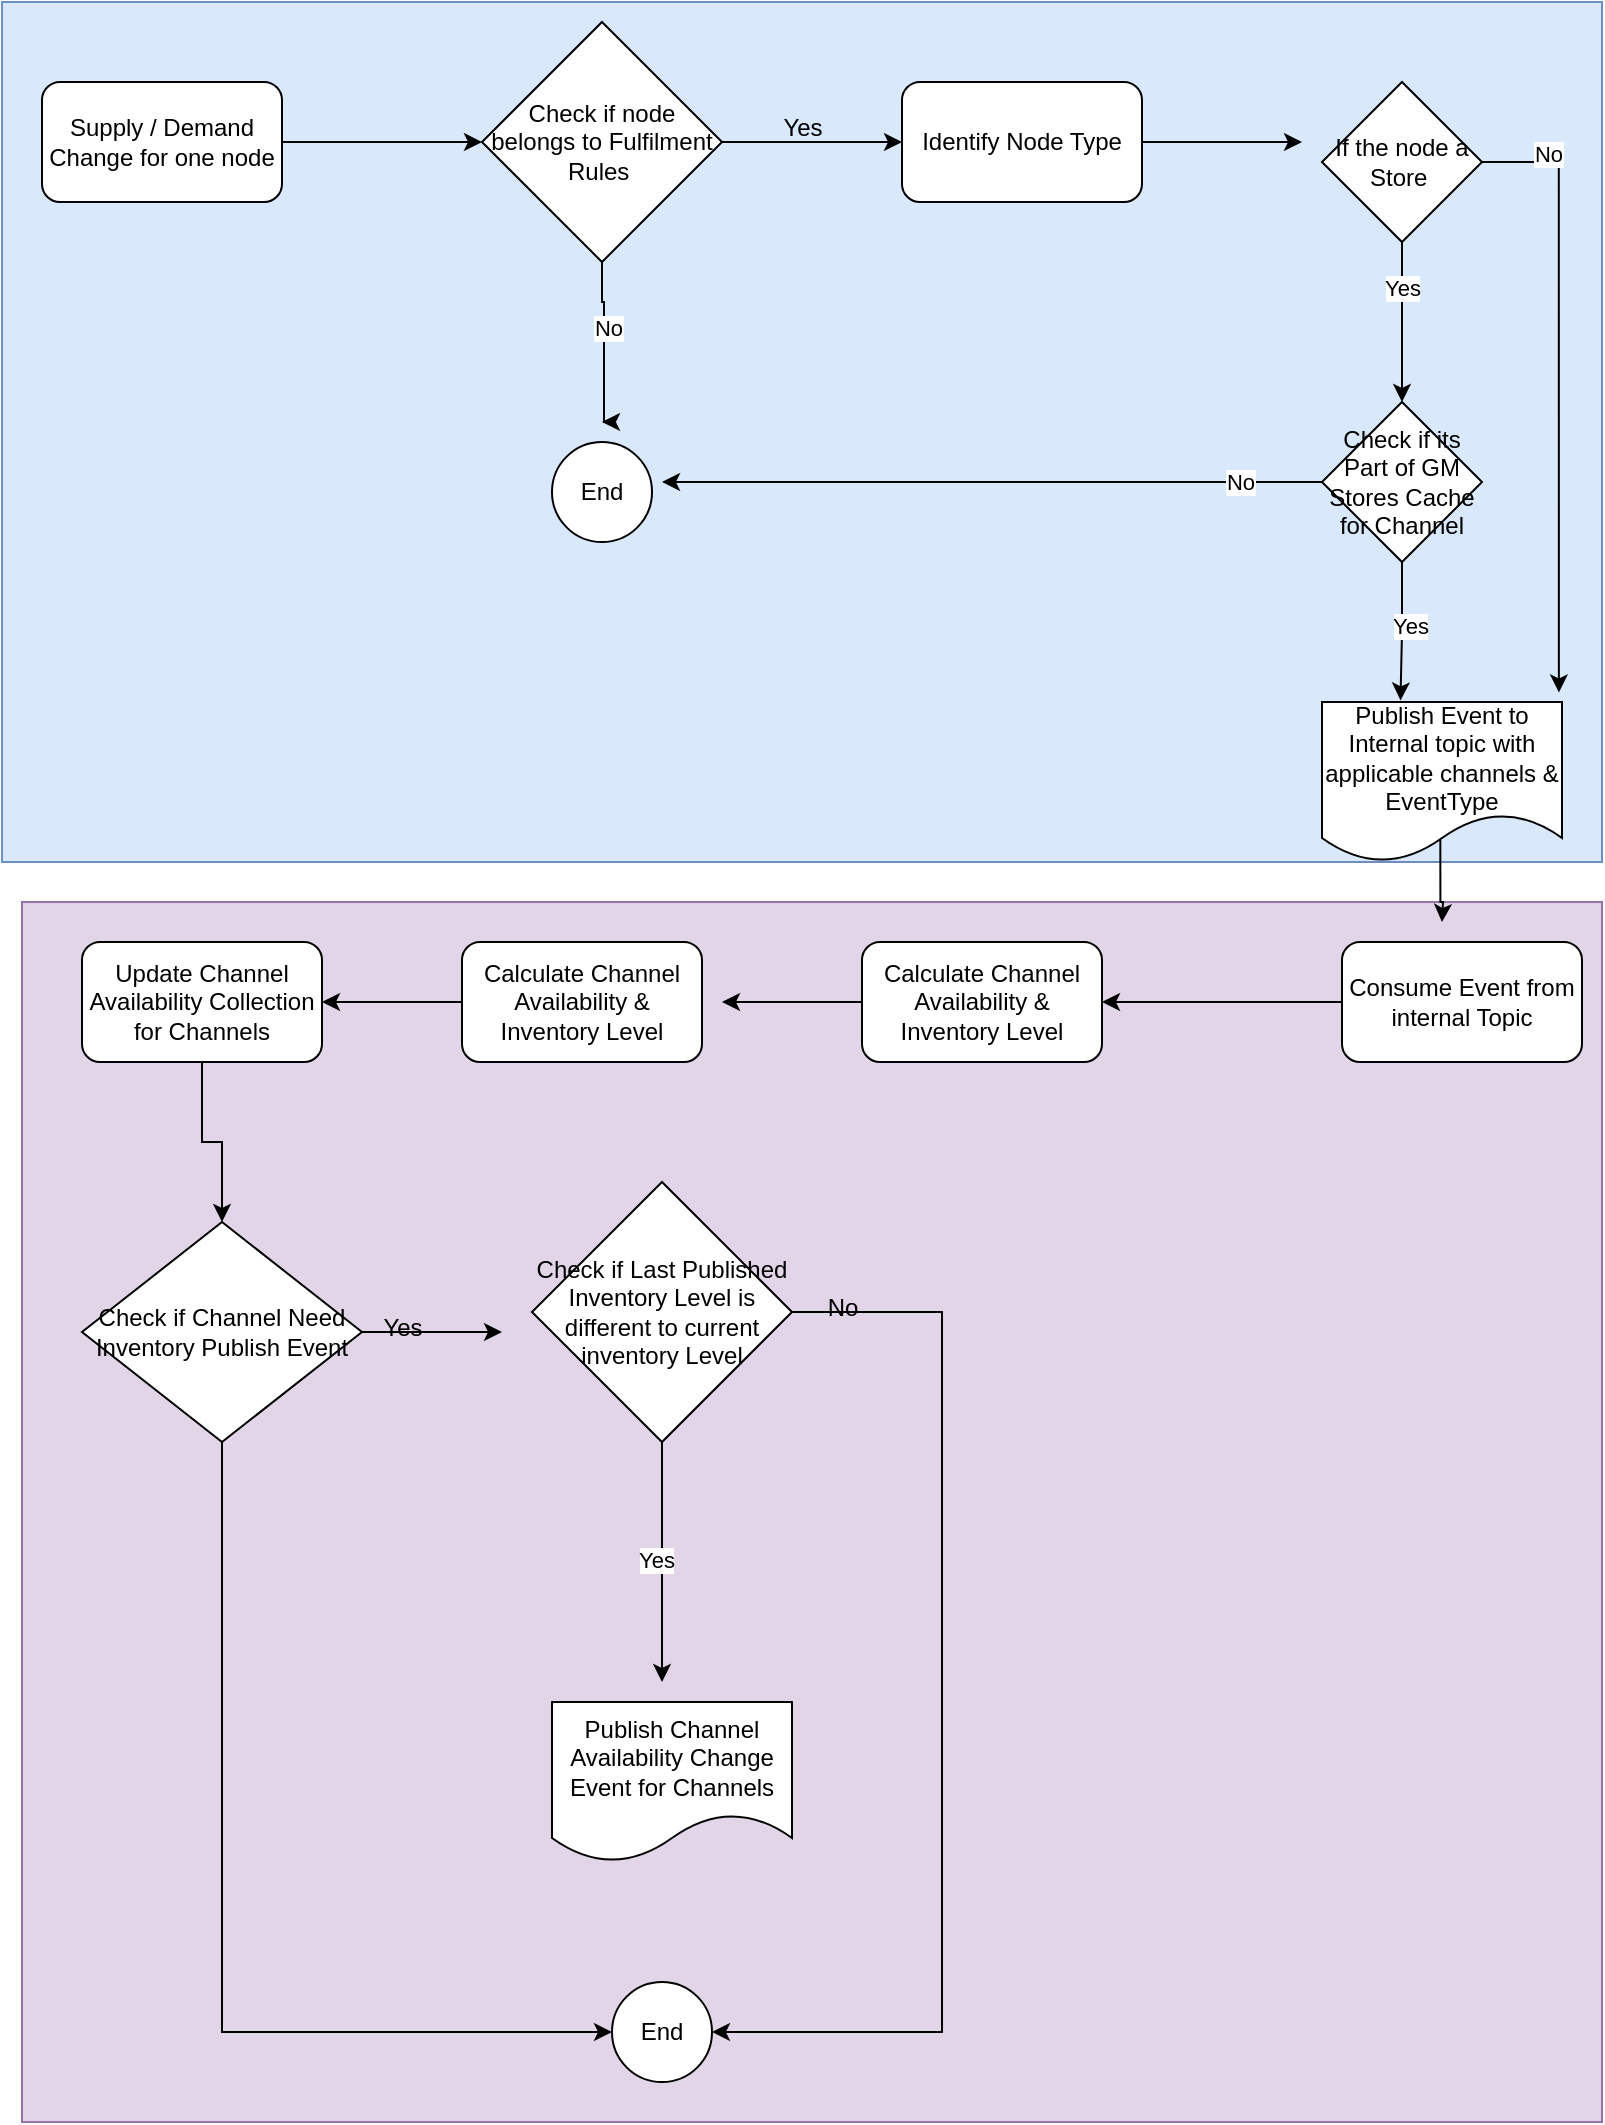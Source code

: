 <mxfile version="21.7.5" type="github" pages="2">
  <diagram id="C5RBs43oDa-KdzZeNtuy" name="Supply_Demand_Change">
    <mxGraphModel dx="1050" dy="542" grid="1" gridSize="10" guides="1" tooltips="1" connect="1" arrows="1" fold="1" page="1" pageScale="1" pageWidth="827" pageHeight="1169" math="0" shadow="0">
      <root>
        <mxCell id="WIyWlLk6GJQsqaUBKTNV-0" />
        <mxCell id="WIyWlLk6GJQsqaUBKTNV-1" parent="WIyWlLk6GJQsqaUBKTNV-0" />
        <mxCell id="1wvFu6MvYdprL2qvK4ZT-50" value="" style="rounded=0;whiteSpace=wrap;html=1;fillColor=#e1d5e7;strokeColor=#9673a6;" vertex="1" parent="WIyWlLk6GJQsqaUBKTNV-1">
          <mxGeometry x="20" y="470" width="790" height="610" as="geometry" />
        </mxCell>
        <mxCell id="1wvFu6MvYdprL2qvK4ZT-49" value="" style="rounded=0;whiteSpace=wrap;html=1;fillColor=#dae8fc;strokeColor=#6c8ebf;" vertex="1" parent="WIyWlLk6GJQsqaUBKTNV-1">
          <mxGeometry x="10" y="20" width="800" height="430" as="geometry" />
        </mxCell>
        <mxCell id="1wvFu6MvYdprL2qvK4ZT-0" value="Supply / Demand Change for one node" style="rounded=1;whiteSpace=wrap;html=1;" vertex="1" parent="WIyWlLk6GJQsqaUBKTNV-1">
          <mxGeometry x="30" y="60" width="120" height="60" as="geometry" />
        </mxCell>
        <mxCell id="1wvFu6MvYdprL2qvK4ZT-8" style="edgeStyle=orthogonalEdgeStyle;rounded=0;orthogonalLoop=1;jettySize=auto;html=1;exitX=0.5;exitY=1;exitDx=0;exitDy=0;" edge="1" parent="WIyWlLk6GJQsqaUBKTNV-1" source="1wvFu6MvYdprL2qvK4ZT-1">
          <mxGeometry relative="1" as="geometry">
            <mxPoint x="310" y="230" as="targetPoint" />
            <Array as="points">
              <mxPoint x="310" y="170" />
              <mxPoint x="311" y="170" />
            </Array>
          </mxGeometry>
        </mxCell>
        <mxCell id="1wvFu6MvYdprL2qvK4ZT-9" value="No" style="edgeLabel;html=1;align=center;verticalAlign=middle;resizable=0;points=[];" vertex="1" connectable="0" parent="1wvFu6MvYdprL2qvK4ZT-8">
          <mxGeometry x="-0.171" y="2" relative="1" as="geometry">
            <mxPoint as="offset" />
          </mxGeometry>
        </mxCell>
        <mxCell id="1wvFu6MvYdprL2qvK4ZT-1" value="Check if node belongs to Fulfilment &lt;br&gt;Rules&amp;nbsp;" style="rhombus;whiteSpace=wrap;html=1;" vertex="1" parent="WIyWlLk6GJQsqaUBKTNV-1">
          <mxGeometry x="250" y="30" width="120" height="120" as="geometry" />
        </mxCell>
        <mxCell id="1wvFu6MvYdprL2qvK4ZT-2" value="" style="endArrow=classic;html=1;rounded=0;exitX=1;exitY=0.5;exitDx=0;exitDy=0;entryX=0;entryY=0.5;entryDx=0;entryDy=0;" edge="1" parent="WIyWlLk6GJQsqaUBKTNV-1" source="1wvFu6MvYdprL2qvK4ZT-0" target="1wvFu6MvYdprL2qvK4ZT-1">
          <mxGeometry width="50" height="50" relative="1" as="geometry">
            <mxPoint x="170" y="100" as="sourcePoint" />
            <mxPoint x="220" y="50" as="targetPoint" />
          </mxGeometry>
        </mxCell>
        <mxCell id="1wvFu6MvYdprL2qvK4ZT-3" value="" style="endArrow=classic;html=1;rounded=0;exitX=1;exitY=0.5;exitDx=0;exitDy=0;" edge="1" parent="WIyWlLk6GJQsqaUBKTNV-1" source="1wvFu6MvYdprL2qvK4ZT-1">
          <mxGeometry width="50" height="50" relative="1" as="geometry">
            <mxPoint x="460" y="100" as="sourcePoint" />
            <mxPoint x="460" y="90" as="targetPoint" />
          </mxGeometry>
        </mxCell>
        <mxCell id="1wvFu6MvYdprL2qvK4ZT-5" value="Yes" style="text;html=1;align=center;verticalAlign=middle;resizable=0;points=[];autosize=1;strokeColor=none;fillColor=none;" vertex="1" parent="WIyWlLk6GJQsqaUBKTNV-1">
          <mxGeometry x="390" y="68" width="40" height="30" as="geometry" />
        </mxCell>
        <mxCell id="1wvFu6MvYdprL2qvK4ZT-31" style="edgeStyle=orthogonalEdgeStyle;rounded=0;orthogonalLoop=1;jettySize=auto;html=1;exitX=0.493;exitY=0.84;exitDx=0;exitDy=0;exitPerimeter=0;" edge="1" parent="WIyWlLk6GJQsqaUBKTNV-1" source="1wvFu6MvYdprL2qvK4ZT-6">
          <mxGeometry relative="1" as="geometry">
            <mxPoint x="730" y="480" as="targetPoint" />
          </mxGeometry>
        </mxCell>
        <mxCell id="1wvFu6MvYdprL2qvK4ZT-6" value="Publish Event to Internal topic with applicable channels &amp;amp; EventType" style="shape=document;whiteSpace=wrap;html=1;boundedLbl=1;" vertex="1" parent="WIyWlLk6GJQsqaUBKTNV-1">
          <mxGeometry x="670" y="370" width="120" height="80" as="geometry" />
        </mxCell>
        <mxCell id="1wvFu6MvYdprL2qvK4ZT-7" value="End" style="ellipse;whiteSpace=wrap;html=1;aspect=fixed;" vertex="1" parent="WIyWlLk6GJQsqaUBKTNV-1">
          <mxGeometry x="285" y="240" width="50" height="50" as="geometry" />
        </mxCell>
        <mxCell id="1wvFu6MvYdprL2qvK4ZT-32" style="edgeStyle=orthogonalEdgeStyle;rounded=0;orthogonalLoop=1;jettySize=auto;html=1;" edge="1" parent="WIyWlLk6GJQsqaUBKTNV-1" source="1wvFu6MvYdprL2qvK4ZT-10" target="1wvFu6MvYdprL2qvK4ZT-14">
          <mxGeometry relative="1" as="geometry" />
        </mxCell>
        <mxCell id="1wvFu6MvYdprL2qvK4ZT-10" value="Consume Event from internal Topic" style="rounded=1;whiteSpace=wrap;html=1;" vertex="1" parent="WIyWlLk6GJQsqaUBKTNV-1">
          <mxGeometry x="680" y="490" width="120" height="60" as="geometry" />
        </mxCell>
        <mxCell id="1wvFu6MvYdprL2qvK4ZT-35" style="edgeStyle=orthogonalEdgeStyle;rounded=0;orthogonalLoop=1;jettySize=auto;html=1;exitX=0;exitY=0.5;exitDx=0;exitDy=0;" edge="1" parent="WIyWlLk6GJQsqaUBKTNV-1" source="1wvFu6MvYdprL2qvK4ZT-14">
          <mxGeometry relative="1" as="geometry">
            <mxPoint x="370" y="520" as="targetPoint" />
          </mxGeometry>
        </mxCell>
        <mxCell id="1wvFu6MvYdprL2qvK4ZT-14" value="Calculate Channel Availability &amp;amp; Inventory Level" style="rounded=1;whiteSpace=wrap;html=1;" vertex="1" parent="WIyWlLk6GJQsqaUBKTNV-1">
          <mxGeometry x="440" y="490" width="120" height="60" as="geometry" />
        </mxCell>
        <mxCell id="1wvFu6MvYdprL2qvK4ZT-16" style="edgeStyle=orthogonalEdgeStyle;rounded=0;orthogonalLoop=1;jettySize=auto;html=1;" edge="1" parent="WIyWlLk6GJQsqaUBKTNV-1" source="1wvFu6MvYdprL2qvK4ZT-15">
          <mxGeometry relative="1" as="geometry">
            <mxPoint x="660" y="90" as="targetPoint" />
          </mxGeometry>
        </mxCell>
        <mxCell id="1wvFu6MvYdprL2qvK4ZT-15" value="Identify Node Type" style="rounded=1;whiteSpace=wrap;html=1;" vertex="1" parent="WIyWlLk6GJQsqaUBKTNV-1">
          <mxGeometry x="460" y="60" width="120" height="60" as="geometry" />
        </mxCell>
        <mxCell id="1wvFu6MvYdprL2qvK4ZT-22" style="edgeStyle=orthogonalEdgeStyle;rounded=0;orthogonalLoop=1;jettySize=auto;html=1;exitX=0.5;exitY=1;exitDx=0;exitDy=0;" edge="1" parent="WIyWlLk6GJQsqaUBKTNV-1" source="1wvFu6MvYdprL2qvK4ZT-19">
          <mxGeometry relative="1" as="geometry">
            <mxPoint x="710" y="220" as="targetPoint" />
          </mxGeometry>
        </mxCell>
        <mxCell id="1wvFu6MvYdprL2qvK4ZT-27" value="Yes" style="edgeLabel;html=1;align=center;verticalAlign=middle;resizable=0;points=[];" vertex="1" connectable="0" parent="1wvFu6MvYdprL2qvK4ZT-22">
          <mxGeometry x="-0.434" relative="1" as="geometry">
            <mxPoint as="offset" />
          </mxGeometry>
        </mxCell>
        <mxCell id="1wvFu6MvYdprL2qvK4ZT-24" style="edgeStyle=orthogonalEdgeStyle;rounded=0;orthogonalLoop=1;jettySize=auto;html=1;exitX=1;exitY=0.5;exitDx=0;exitDy=0;entryX=0.987;entryY=-0.06;entryDx=0;entryDy=0;entryPerimeter=0;" edge="1" parent="WIyWlLk6GJQsqaUBKTNV-1" source="1wvFu6MvYdprL2qvK4ZT-19" target="1wvFu6MvYdprL2qvK4ZT-6">
          <mxGeometry relative="1" as="geometry">
            <mxPoint x="800" y="160" as="targetPoint" />
          </mxGeometry>
        </mxCell>
        <mxCell id="1wvFu6MvYdprL2qvK4ZT-26" value="No" style="edgeLabel;html=1;align=center;verticalAlign=middle;resizable=0;points=[];" vertex="1" connectable="0" parent="1wvFu6MvYdprL2qvK4ZT-24">
          <mxGeometry x="-0.784" y="4" relative="1" as="geometry">
            <mxPoint as="offset" />
          </mxGeometry>
        </mxCell>
        <mxCell id="1wvFu6MvYdprL2qvK4ZT-19" value="If the node a Store&amp;nbsp;" style="rhombus;whiteSpace=wrap;html=1;" vertex="1" parent="WIyWlLk6GJQsqaUBKTNV-1">
          <mxGeometry x="670" y="60" width="80" height="80" as="geometry" />
        </mxCell>
        <mxCell id="1wvFu6MvYdprL2qvK4ZT-25" style="edgeStyle=orthogonalEdgeStyle;rounded=0;orthogonalLoop=1;jettySize=auto;html=1;exitX=0.5;exitY=1;exitDx=0;exitDy=0;entryX=0.327;entryY=-0.01;entryDx=0;entryDy=0;entryPerimeter=0;" edge="1" parent="WIyWlLk6GJQsqaUBKTNV-1" source="1wvFu6MvYdprL2qvK4ZT-23" target="1wvFu6MvYdprL2qvK4ZT-6">
          <mxGeometry relative="1" as="geometry" />
        </mxCell>
        <mxCell id="1wvFu6MvYdprL2qvK4ZT-28" value="Yes" style="edgeLabel;html=1;align=center;verticalAlign=middle;resizable=0;points=[];" vertex="1" connectable="0" parent="1wvFu6MvYdprL2qvK4ZT-25">
          <mxGeometry x="-0.091" y="4" relative="1" as="geometry">
            <mxPoint as="offset" />
          </mxGeometry>
        </mxCell>
        <mxCell id="1wvFu6MvYdprL2qvK4ZT-29" style="edgeStyle=orthogonalEdgeStyle;rounded=0;orthogonalLoop=1;jettySize=auto;html=1;" edge="1" parent="WIyWlLk6GJQsqaUBKTNV-1" source="1wvFu6MvYdprL2qvK4ZT-23">
          <mxGeometry relative="1" as="geometry">
            <mxPoint x="340" y="260" as="targetPoint" />
          </mxGeometry>
        </mxCell>
        <mxCell id="1wvFu6MvYdprL2qvK4ZT-30" value="No" style="edgeLabel;html=1;align=center;verticalAlign=middle;resizable=0;points=[];" vertex="1" connectable="0" parent="1wvFu6MvYdprL2qvK4ZT-29">
          <mxGeometry x="-0.751" relative="1" as="geometry">
            <mxPoint as="offset" />
          </mxGeometry>
        </mxCell>
        <mxCell id="1wvFu6MvYdprL2qvK4ZT-23" value="Check if its Part of GM Stores Cache for Channel" style="rhombus;whiteSpace=wrap;html=1;" vertex="1" parent="WIyWlLk6GJQsqaUBKTNV-1">
          <mxGeometry x="670" y="220" width="80" height="80" as="geometry" />
        </mxCell>
        <mxCell id="1wvFu6MvYdprL2qvK4ZT-42" style="edgeStyle=orthogonalEdgeStyle;rounded=0;orthogonalLoop=1;jettySize=auto;html=1;" edge="1" parent="WIyWlLk6GJQsqaUBKTNV-1" source="1wvFu6MvYdprL2qvK4ZT-33">
          <mxGeometry relative="1" as="geometry">
            <mxPoint x="340" y="860" as="targetPoint" />
          </mxGeometry>
        </mxCell>
        <mxCell id="1wvFu6MvYdprL2qvK4ZT-45" value="Yes" style="edgeLabel;html=1;align=center;verticalAlign=middle;resizable=0;points=[];" vertex="1" connectable="0" parent="1wvFu6MvYdprL2qvK4ZT-42">
          <mxGeometry x="-0.024" y="-3" relative="1" as="geometry">
            <mxPoint as="offset" />
          </mxGeometry>
        </mxCell>
        <mxCell id="1wvFu6MvYdprL2qvK4ZT-47" style="edgeStyle=orthogonalEdgeStyle;rounded=0;orthogonalLoop=1;jettySize=auto;html=1;exitX=1;exitY=0.5;exitDx=0;exitDy=0;entryX=1;entryY=0.5;entryDx=0;entryDy=0;" edge="1" parent="WIyWlLk6GJQsqaUBKTNV-1" source="1wvFu6MvYdprL2qvK4ZT-33" target="1wvFu6MvYdprL2qvK4ZT-43">
          <mxGeometry relative="1" as="geometry">
            <Array as="points">
              <mxPoint x="480" y="675" />
              <mxPoint x="480" y="1035" />
            </Array>
          </mxGeometry>
        </mxCell>
        <mxCell id="1wvFu6MvYdprL2qvK4ZT-33" value="Check if Last Published Inventory Level is different to current inventory Level" style="rhombus;whiteSpace=wrap;html=1;" vertex="1" parent="WIyWlLk6GJQsqaUBKTNV-1">
          <mxGeometry x="275" y="610" width="130" height="130" as="geometry" />
        </mxCell>
        <mxCell id="1wvFu6MvYdprL2qvK4ZT-36" style="edgeStyle=orthogonalEdgeStyle;rounded=0;orthogonalLoop=1;jettySize=auto;html=1;exitX=0;exitY=0.5;exitDx=0;exitDy=0;" edge="1" parent="WIyWlLk6GJQsqaUBKTNV-1" source="1wvFu6MvYdprL2qvK4ZT-34">
          <mxGeometry relative="1" as="geometry">
            <mxPoint x="170" y="520" as="targetPoint" />
          </mxGeometry>
        </mxCell>
        <mxCell id="1wvFu6MvYdprL2qvK4ZT-34" value="Calculate Channel Availability &amp;amp; Inventory Level" style="rounded=1;whiteSpace=wrap;html=1;" vertex="1" parent="WIyWlLk6GJQsqaUBKTNV-1">
          <mxGeometry x="240" y="490" width="120" height="60" as="geometry" />
        </mxCell>
        <mxCell id="1wvFu6MvYdprL2qvK4ZT-37" value="Publish Channel Availability Change Event for Channels" style="shape=document;whiteSpace=wrap;html=1;boundedLbl=1;" vertex="1" parent="WIyWlLk6GJQsqaUBKTNV-1">
          <mxGeometry x="285" y="870" width="120" height="80" as="geometry" />
        </mxCell>
        <mxCell id="1wvFu6MvYdprL2qvK4ZT-51" style="edgeStyle=orthogonalEdgeStyle;rounded=0;orthogonalLoop=1;jettySize=auto;html=1;exitX=0.5;exitY=1;exitDx=0;exitDy=0;entryX=0.5;entryY=0;entryDx=0;entryDy=0;" edge="1" parent="WIyWlLk6GJQsqaUBKTNV-1" source="1wvFu6MvYdprL2qvK4ZT-38" target="1wvFu6MvYdprL2qvK4ZT-39">
          <mxGeometry relative="1" as="geometry" />
        </mxCell>
        <mxCell id="1wvFu6MvYdprL2qvK4ZT-38" value="Update Channel Availability Collection for Channels" style="rounded=1;whiteSpace=wrap;html=1;" vertex="1" parent="WIyWlLk6GJQsqaUBKTNV-1">
          <mxGeometry x="50" y="490" width="120" height="60" as="geometry" />
        </mxCell>
        <mxCell id="1wvFu6MvYdprL2qvK4ZT-41" style="edgeStyle=orthogonalEdgeStyle;rounded=0;orthogonalLoop=1;jettySize=auto;html=1;" edge="1" parent="WIyWlLk6GJQsqaUBKTNV-1" source="1wvFu6MvYdprL2qvK4ZT-39">
          <mxGeometry relative="1" as="geometry">
            <mxPoint x="260" y="685" as="targetPoint" />
          </mxGeometry>
        </mxCell>
        <mxCell id="1wvFu6MvYdprL2qvK4ZT-46" style="edgeStyle=orthogonalEdgeStyle;rounded=0;orthogonalLoop=1;jettySize=auto;html=1;exitX=0.5;exitY=1;exitDx=0;exitDy=0;entryX=0;entryY=0.5;entryDx=0;entryDy=0;" edge="1" parent="WIyWlLk6GJQsqaUBKTNV-1" source="1wvFu6MvYdprL2qvK4ZT-39" target="1wvFu6MvYdprL2qvK4ZT-43">
          <mxGeometry relative="1" as="geometry" />
        </mxCell>
        <mxCell id="1wvFu6MvYdprL2qvK4ZT-39" value="Check if Channel Need Inventory Publish Event" style="rhombus;whiteSpace=wrap;html=1;" vertex="1" parent="WIyWlLk6GJQsqaUBKTNV-1">
          <mxGeometry x="50" y="630" width="140" height="110" as="geometry" />
        </mxCell>
        <mxCell id="1wvFu6MvYdprL2qvK4ZT-43" value="End" style="ellipse;whiteSpace=wrap;html=1;aspect=fixed;" vertex="1" parent="WIyWlLk6GJQsqaUBKTNV-1">
          <mxGeometry x="315" y="1010" width="50" height="50" as="geometry" />
        </mxCell>
        <mxCell id="1wvFu6MvYdprL2qvK4ZT-44" value="Yes" style="text;html=1;align=center;verticalAlign=middle;resizable=0;points=[];autosize=1;strokeColor=none;fillColor=none;" vertex="1" parent="WIyWlLk6GJQsqaUBKTNV-1">
          <mxGeometry x="190" y="668" width="40" height="30" as="geometry" />
        </mxCell>
        <mxCell id="1wvFu6MvYdprL2qvK4ZT-48" value="No" style="text;html=1;align=center;verticalAlign=middle;resizable=0;points=[];autosize=1;strokeColor=none;fillColor=none;" vertex="1" parent="WIyWlLk6GJQsqaUBKTNV-1">
          <mxGeometry x="410" y="658" width="40" height="30" as="geometry" />
        </mxCell>
      </root>
    </mxGraphModel>
  </diagram>
  <diagram id="8b5MTUFbF0y0BDTmerMH" name="Channel Definition Change - Store">
    <mxGraphModel dx="1050" dy="542" grid="1" gridSize="10" guides="1" tooltips="1" connect="1" arrows="1" fold="1" page="1" pageScale="1" pageWidth="827" pageHeight="1169" math="0" shadow="0">
      <root>
        <mxCell id="0" />
        <mxCell id="1" parent="0" />
        <mxCell id="1XVyAdKn0yf80kgDMWQm-1" style="edgeStyle=orthogonalEdgeStyle;rounded=0;orthogonalLoop=1;jettySize=auto;html=1;exitX=1;exitY=0.5;exitDx=0;exitDy=0;" edge="1" parent="1" source="zhb0_SHFUQX_SzjSjCWF-1">
          <mxGeometry relative="1" as="geometry">
            <mxPoint x="240" y="90" as="targetPoint" />
          </mxGeometry>
        </mxCell>
        <mxCell id="zhb0_SHFUQX_SzjSjCWF-1" value="Store Capacity Changed or BOSS Flag Value Changed" style="rounded=1;whiteSpace=wrap;html=1;" vertex="1" parent="1">
          <mxGeometry x="30" y="60" width="120" height="60" as="geometry" />
        </mxCell>
        <mxCell id="1XVyAdKn0yf80kgDMWQm-2" style="edgeStyle=orthogonalEdgeStyle;rounded=0;orthogonalLoop=1;jettySize=auto;html=1;exitX=1;exitY=0.5;exitDx=0;exitDy=0;" edge="1" parent="1" source="sFZYg4Lnq6PXrvx8wEEk-1">
          <mxGeometry relative="1" as="geometry">
            <mxPoint x="490" y="90" as="targetPoint" />
          </mxGeometry>
        </mxCell>
        <mxCell id="1XVyAdKn0yf80kgDMWQm-3" value="Yes" style="edgeLabel;html=1;align=center;verticalAlign=middle;resizable=0;points=[];" vertex="1" connectable="0" parent="1XVyAdKn0yf80kgDMWQm-2">
          <mxGeometry x="-0.19" y="2" relative="1" as="geometry">
            <mxPoint as="offset" />
          </mxGeometry>
        </mxCell>
        <mxCell id="1XVyAdKn0yf80kgDMWQm-4" style="edgeStyle=orthogonalEdgeStyle;rounded=0;orthogonalLoop=1;jettySize=auto;html=1;exitX=0.5;exitY=1;exitDx=0;exitDy=0;" edge="1" parent="1" source="sFZYg4Lnq6PXrvx8wEEk-1">
          <mxGeometry relative="1" as="geometry">
            <mxPoint x="310" y="210" as="targetPoint" />
          </mxGeometry>
        </mxCell>
        <mxCell id="1XVyAdKn0yf80kgDMWQm-5" value="No" style="edgeLabel;html=1;align=center;verticalAlign=middle;resizable=0;points=[];" vertex="1" connectable="0" parent="1XVyAdKn0yf80kgDMWQm-4">
          <mxGeometry x="0.134" y="-1" relative="1" as="geometry">
            <mxPoint as="offset" />
          </mxGeometry>
        </mxCell>
        <mxCell id="sFZYg4Lnq6PXrvx8wEEk-1" value="Check if node belongs to Fulfilment &lt;br&gt;Rules&amp;nbsp;" style="rhombus;whiteSpace=wrap;html=1;" vertex="1" parent="1">
          <mxGeometry x="250" y="30" width="120" height="120" as="geometry" />
        </mxCell>
        <mxCell id="lfVrCCghCO-DxdZ3_yVA-2" style="edgeStyle=orthogonalEdgeStyle;rounded=0;orthogonalLoop=1;jettySize=auto;html=1;" edge="1" parent="1" source="hY7ybSYYKFCObCCJ4Q4U-1">
          <mxGeometry relative="1" as="geometry">
            <mxPoint x="570" y="310" as="targetPoint" />
          </mxGeometry>
        </mxCell>
        <mxCell id="hY7ybSYYKFCObCCJ4Q4U-1" value="Publish Event to Internal topic with applicable channels &amp;amp; EventType" style="shape=document;whiteSpace=wrap;html=1;boundedLbl=1;" vertex="1" parent="1">
          <mxGeometry x="510" y="60" width="120" height="80" as="geometry" />
        </mxCell>
        <mxCell id="1XVyAdKn0yf80kgDMWQm-6" value="End" style="ellipse;whiteSpace=wrap;html=1;aspect=fixed;" vertex="1" parent="1">
          <mxGeometry x="275" y="220" width="70" height="70" as="geometry" />
        </mxCell>
        <mxCell id="_bjWwN2AZGS62o2AP7n0-3" style="edgeStyle=orthogonalEdgeStyle;rounded=0;orthogonalLoop=1;jettySize=auto;html=1;exitX=0.5;exitY=1;exitDx=0;exitDy=0;entryX=0.5;entryY=0;entryDx=0;entryDy=0;" edge="1" parent="1" source="lfVrCCghCO-DxdZ3_yVA-1" target="_bjWwN2AZGS62o2AP7n0-2">
          <mxGeometry relative="1" as="geometry" />
        </mxCell>
        <mxCell id="lfVrCCghCO-DxdZ3_yVA-1" value="Consume Event from internal Topic" style="rounded=1;whiteSpace=wrap;html=1;" vertex="1" parent="1">
          <mxGeometry x="510" y="310" width="120" height="60" as="geometry" />
        </mxCell>
        <mxCell id="3qT2IUPAsNC-POdzg6-6-2" style="edgeStyle=orthogonalEdgeStyle;rounded=0;orthogonalLoop=1;jettySize=auto;html=1;exitX=0.5;exitY=1;exitDx=0;exitDy=0;" edge="1" parent="1" source="_bjWwN2AZGS62o2AP7n0-2" target="3qT2IUPAsNC-POdzg6-6-1">
          <mxGeometry relative="1" as="geometry" />
        </mxCell>
        <mxCell id="_bjWwN2AZGS62o2AP7n0-2" value="Identify List of Items for Store in Availability Node with Inventory Greater than zero" style="rounded=1;whiteSpace=wrap;html=1;" vertex="1" parent="1">
          <mxGeometry x="510" y="420" width="120" height="60" as="geometry" />
        </mxCell>
        <UserObject label="Flow for Inventory Publish" link="data:page/id,C5RBs43oDa-KdzZeNtuy" id="3qT2IUPAsNC-POdzg6-6-1">
          <mxCell style="rounded=1;whiteSpace=wrap;html=1;" vertex="1" parent="1">
            <mxGeometry x="510" y="530" width="120" height="60" as="geometry" />
          </mxCell>
        </UserObject>
      </root>
    </mxGraphModel>
  </diagram>
</mxfile>
